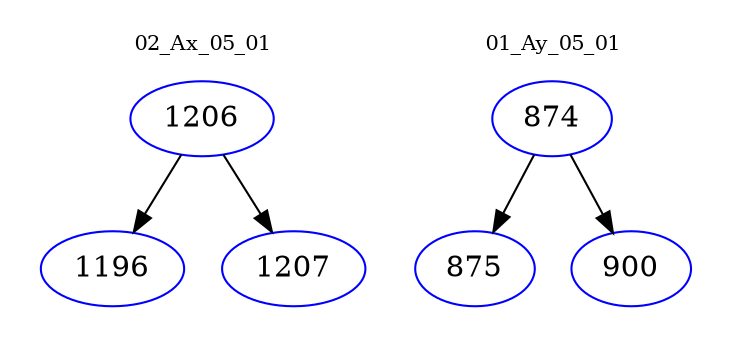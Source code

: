 digraph{
subgraph cluster_0 {
color = white
label = "02_Ax_05_01";
fontsize=10;
T0_1206 [label="1206", color="blue"]
T0_1206 -> T0_1196 [color="black"]
T0_1196 [label="1196", color="blue"]
T0_1206 -> T0_1207 [color="black"]
T0_1207 [label="1207", color="blue"]
}
subgraph cluster_1 {
color = white
label = "01_Ay_05_01";
fontsize=10;
T1_874 [label="874", color="blue"]
T1_874 -> T1_875 [color="black"]
T1_875 [label="875", color="blue"]
T1_874 -> T1_900 [color="black"]
T1_900 [label="900", color="blue"]
}
}
